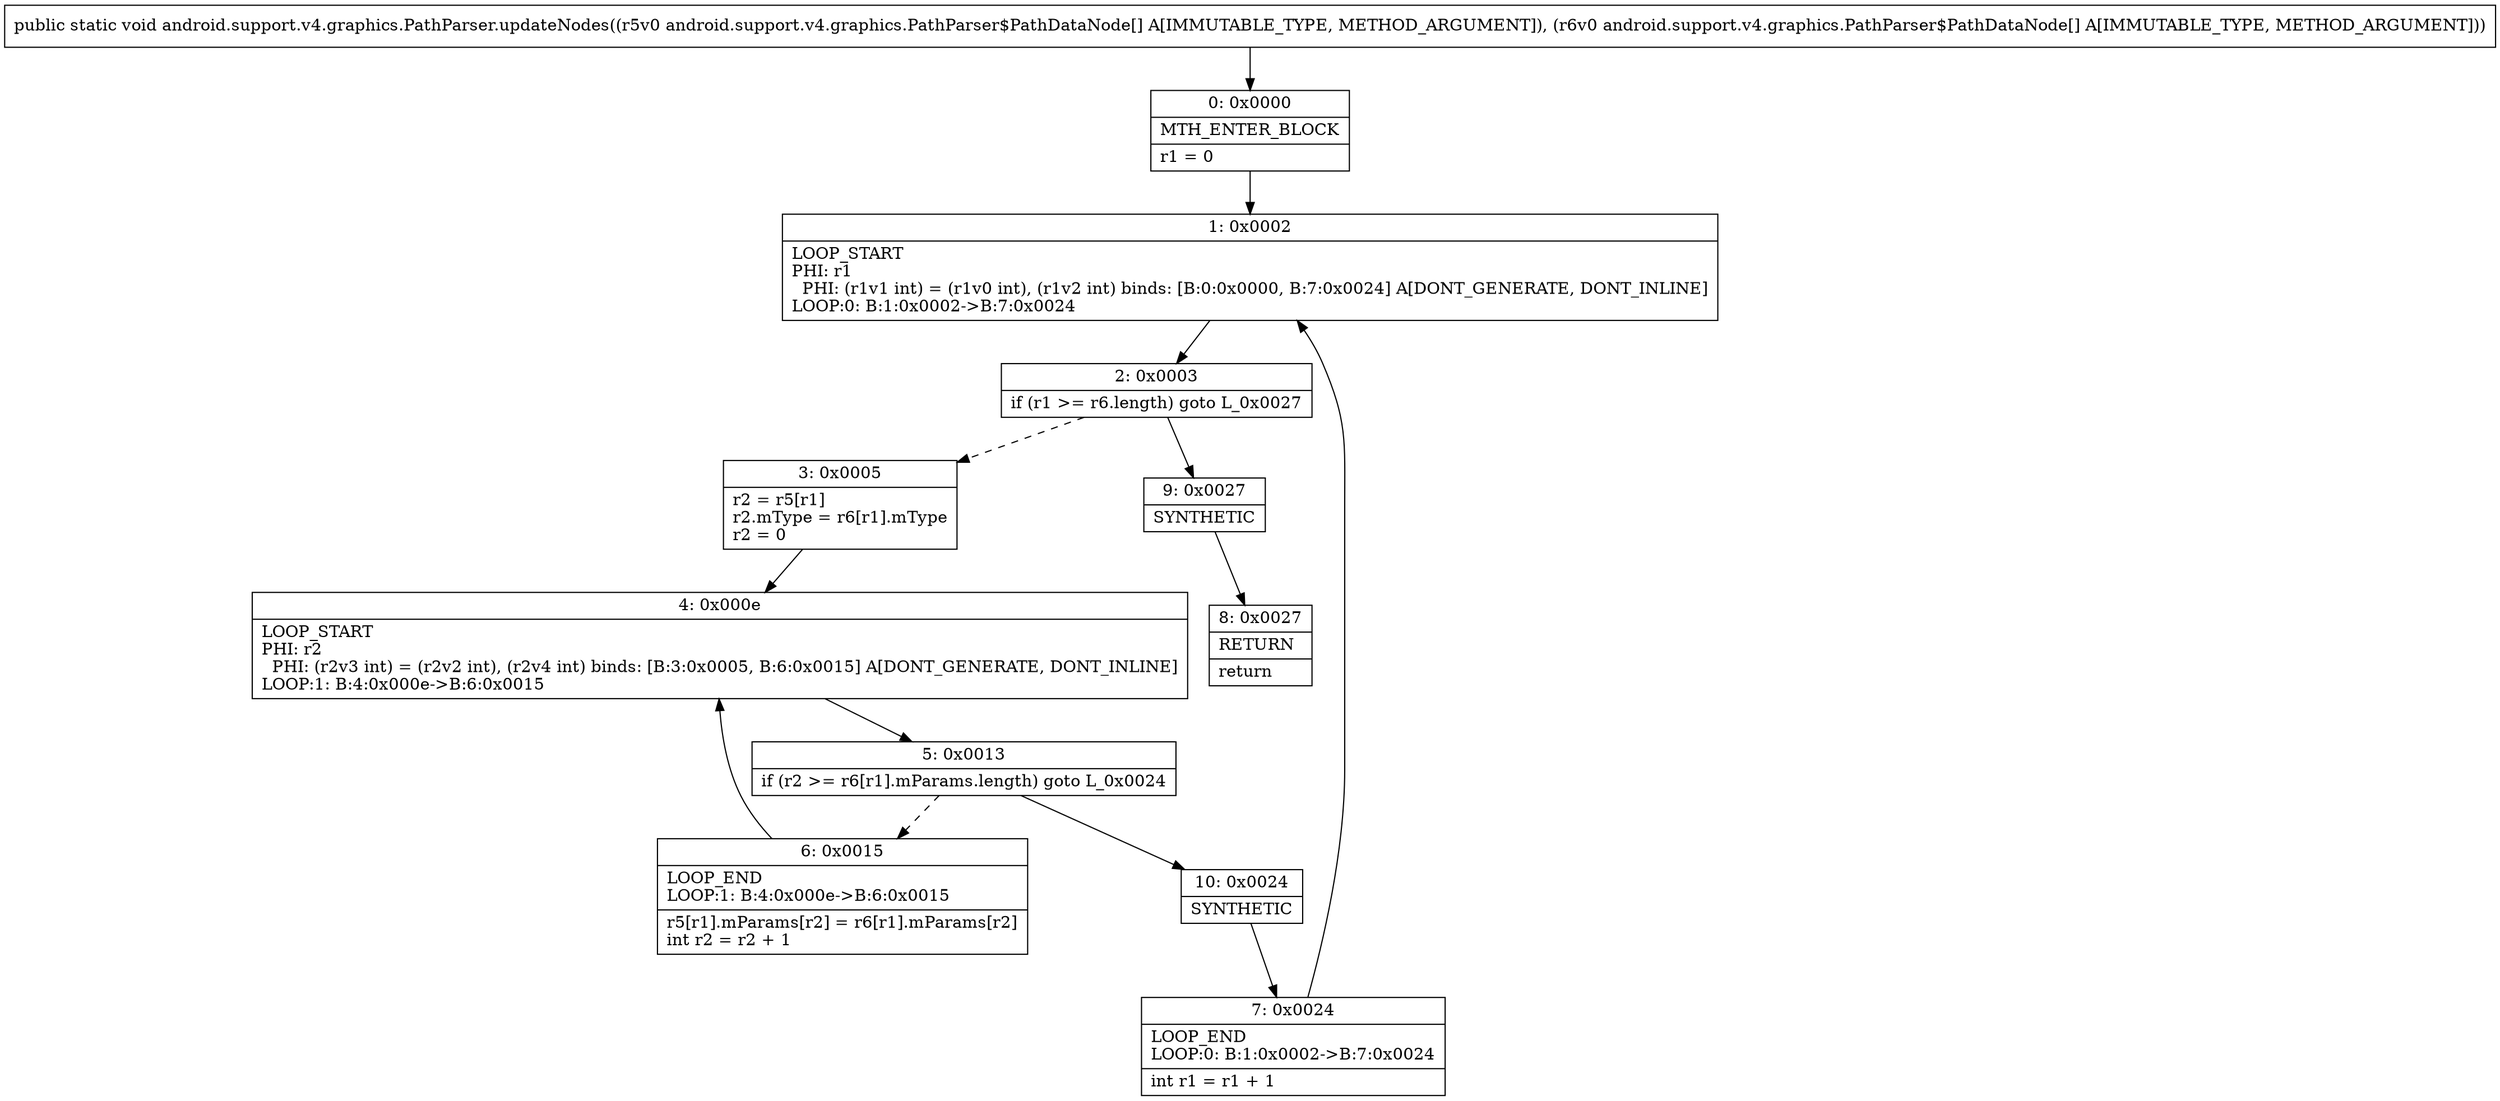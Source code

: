 digraph "CFG forandroid.support.v4.graphics.PathParser.updateNodes([Landroid\/support\/v4\/graphics\/PathParser$PathDataNode;[Landroid\/support\/v4\/graphics\/PathParser$PathDataNode;)V" {
Node_0 [shape=record,label="{0\:\ 0x0000|MTH_ENTER_BLOCK\l|r1 = 0\l}"];
Node_1 [shape=record,label="{1\:\ 0x0002|LOOP_START\lPHI: r1 \l  PHI: (r1v1 int) = (r1v0 int), (r1v2 int) binds: [B:0:0x0000, B:7:0x0024] A[DONT_GENERATE, DONT_INLINE]\lLOOP:0: B:1:0x0002\-\>B:7:0x0024\l}"];
Node_2 [shape=record,label="{2\:\ 0x0003|if (r1 \>= r6.length) goto L_0x0027\l}"];
Node_3 [shape=record,label="{3\:\ 0x0005|r2 = r5[r1]\lr2.mType = r6[r1].mType\lr2 = 0\l}"];
Node_4 [shape=record,label="{4\:\ 0x000e|LOOP_START\lPHI: r2 \l  PHI: (r2v3 int) = (r2v2 int), (r2v4 int) binds: [B:3:0x0005, B:6:0x0015] A[DONT_GENERATE, DONT_INLINE]\lLOOP:1: B:4:0x000e\-\>B:6:0x0015\l}"];
Node_5 [shape=record,label="{5\:\ 0x0013|if (r2 \>= r6[r1].mParams.length) goto L_0x0024\l}"];
Node_6 [shape=record,label="{6\:\ 0x0015|LOOP_END\lLOOP:1: B:4:0x000e\-\>B:6:0x0015\l|r5[r1].mParams[r2] = r6[r1].mParams[r2]\lint r2 = r2 + 1\l}"];
Node_7 [shape=record,label="{7\:\ 0x0024|LOOP_END\lLOOP:0: B:1:0x0002\-\>B:7:0x0024\l|int r1 = r1 + 1\l}"];
Node_8 [shape=record,label="{8\:\ 0x0027|RETURN\l|return\l}"];
Node_9 [shape=record,label="{9\:\ 0x0027|SYNTHETIC\l}"];
Node_10 [shape=record,label="{10\:\ 0x0024|SYNTHETIC\l}"];
MethodNode[shape=record,label="{public static void android.support.v4.graphics.PathParser.updateNodes((r5v0 android.support.v4.graphics.PathParser$PathDataNode[] A[IMMUTABLE_TYPE, METHOD_ARGUMENT]), (r6v0 android.support.v4.graphics.PathParser$PathDataNode[] A[IMMUTABLE_TYPE, METHOD_ARGUMENT])) }"];
MethodNode -> Node_0;
Node_0 -> Node_1;
Node_1 -> Node_2;
Node_2 -> Node_3[style=dashed];
Node_2 -> Node_9;
Node_3 -> Node_4;
Node_4 -> Node_5;
Node_5 -> Node_6[style=dashed];
Node_5 -> Node_10;
Node_6 -> Node_4;
Node_7 -> Node_1;
Node_9 -> Node_8;
Node_10 -> Node_7;
}

